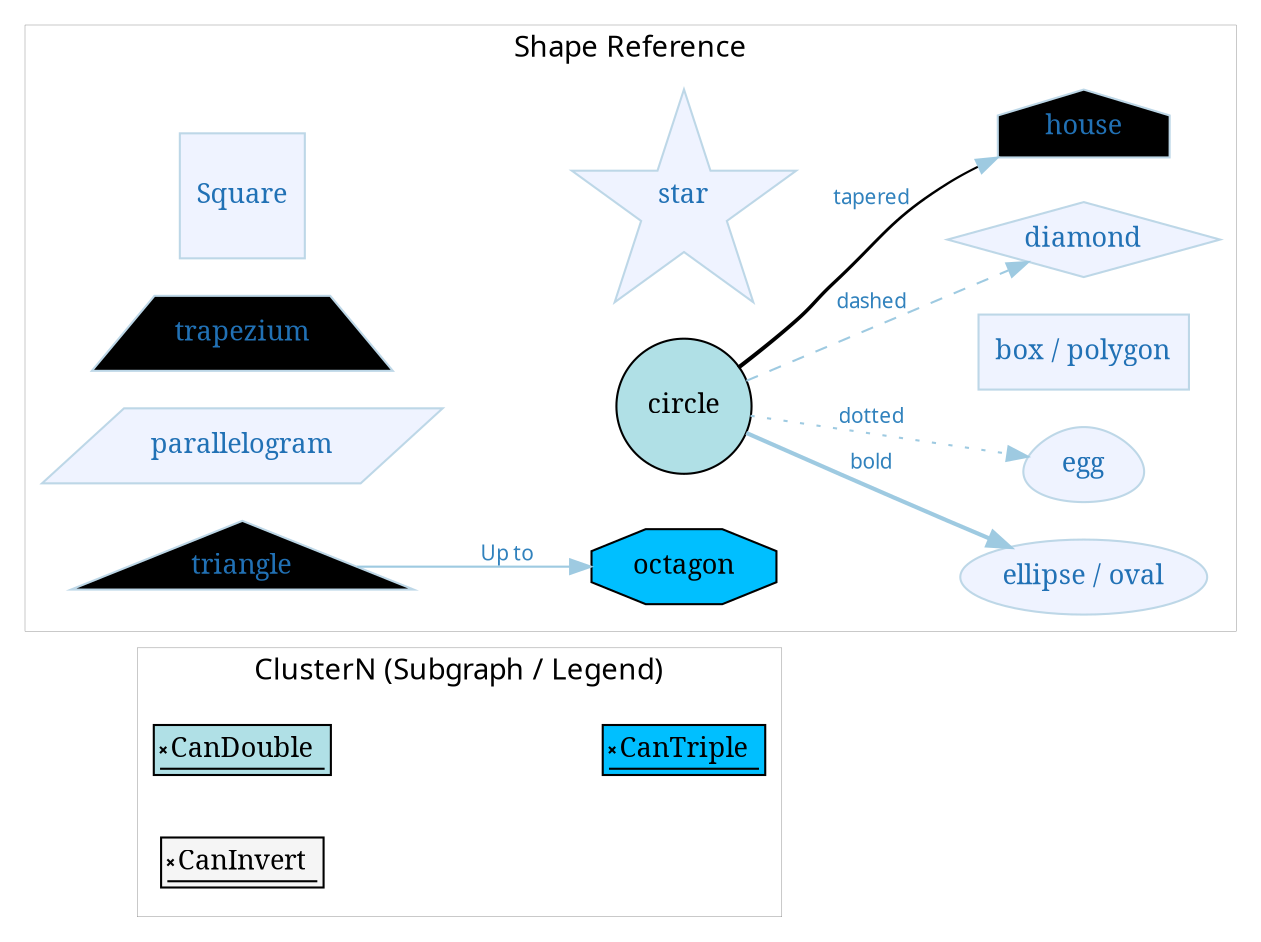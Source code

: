 digraph G {
    rankdir=LR;
    fontname="sans-serif";
    penwidth="0.1";
    edge [comment="Wildcard edge", 
          fontname="sans-serif", 
          fontsize=10, 
          colorscheme="blues3", 
          color=2, 
          fontcolor=3];
    node [fontname="serif", 
          fontsize=13, 
          fillcolor="1", 
          colorscheme="blues4", 
          color="2", 
          fontcolor="4", 
          style="filled"];
    subgraph "clusterLegend" {
        label="ClusterN (Subgraph / Legend)";
        edge [comment="subgraph edge wildcard"];
        node [comment="subgraph node wildcard"];
        "CanDouble" [shape="signature", 
                     fillcolor="powderblue", 
                     colorscheme="svg"];
        "CanTriple" [shape="signature", 
                     fillcolor="deepskyblue", 
                     colorscheme="svg"];
        "CanInvert" [shape="signature", 
                     fillcolor="whitesmoke", 
                     colorscheme="svg"];
        "CanDouble" -> "CanTriple"  [style="invis"];
        edge [style=invisible];
    }

    subgraph "clusterShapes" {
        label="Shape Reference";
        edge [comment="Wildcard node added automatic in EG."];
        node [comment="Wildcard node added automatic in EG."];
        "Oval" [label="ellipse / oval"];
        "Circle" [shape="circle", 
                  label="circle", 
                  fillcolor="powderblue", 
                  colorscheme="svg"];
        "Square" [shape="square"];
        "Egg" [shape="egg", 
               label="egg"];
        "Box" [shape="polygon", 
               label="box / polygon"];
        "Diamond" [shape="diamond", 
                   label="diamond"];
        "Trapezium" [shape="trapezium", 
                     fillcolor="whitesmoke", 
                     label="trapezium"];
        "Parallel" [shape="parallelogram", 
                    label="parallelogram"];
        "House" [shape="house", 
                 fillcolor="whitesmoke", 
                 label="house"];
        "Triangle" [shape="triangle", 
                    fillcolor="whitesmoke", 
                    label="triangle"];
        "Octagon" [shape="octagon", 
                   colorscheme="svg", 
                   fillcolor="deepskyblue", 
                   label="octagon"];
        "Star" [shape="star", 
                label="star"];
        Circle -> Oval  [style="bold", 
                         label="bold"];
        Circle -> Box  [style="invis", 
                        label="dashed"];
        Circle -> Diamond  [style="dashed", 
                            label="dashed"];
        Circle -> House  [style="tapered", 
                          label="tapered"];
        Circle -> Egg  [style="dotted", 
                        label="dotted"];
        Parallel -> Circle  [style="invis"];
        Triangle -> Circle  [style="invis"];
        Triangle -> Octagon  [style="solid", 
                              label="Up to"];
        Trapezium -> Circle  [style="invis"];
        Square -> Circle  [style="invis"];
        Square -> Star  [style="invis"];
    }

}

